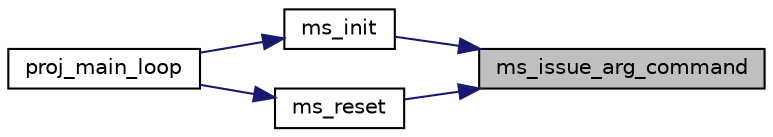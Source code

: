digraph "ms_issue_arg_command"
{
 // LATEX_PDF_SIZE
  edge [fontname="Helvetica",fontsize="10",labelfontname="Helvetica",labelfontsize="10"];
  node [fontname="Helvetica",fontsize="10",shape=record];
  rankdir="RL";
  Node1 [label="ms_issue_arg_command",height=0.2,width=0.4,color="black", fillcolor="grey75", style="filled", fontcolor="black",tooltip="Issues the argument command specified in its first argument."];
  Node1 -> Node2 [dir="back",color="midnightblue",fontsize="10",style="solid",fontname="Helvetica"];
  Node2 [label="ms_init",height=0.2,width=0.4,color="black", fillcolor="white", style="filled",URL="$group__mouse.html#ga6c3d7de7388f78fb9bb418eca81d5b90",tooltip="Enables mouse data reporting and subscribes mouse interrupts."];
  Node2 -> Node3 [dir="back",color="midnightblue",fontsize="10",style="solid",fontname="Helvetica"];
  Node3 [label="proj_main_loop",height=0.2,width=0.4,color="black", fillcolor="white", style="filled",URL="$proj_8c.html#a2a16f651eccbd248e1ad3b3b924b143b",tooltip=" "];
  Node1 -> Node4 [dir="back",color="midnightblue",fontsize="10",style="solid",fontname="Helvetica"];
  Node4 [label="ms_reset",height=0.2,width=0.4,color="black", fillcolor="white", style="filled",URL="$group__mouse.html#gae753ea2d9a9e19173682cf712f85b21c",tooltip="Disables mouse data reporting, and unsubscribes mouse interrupts."];
  Node4 -> Node3 [dir="back",color="midnightblue",fontsize="10",style="solid",fontname="Helvetica"];
}
